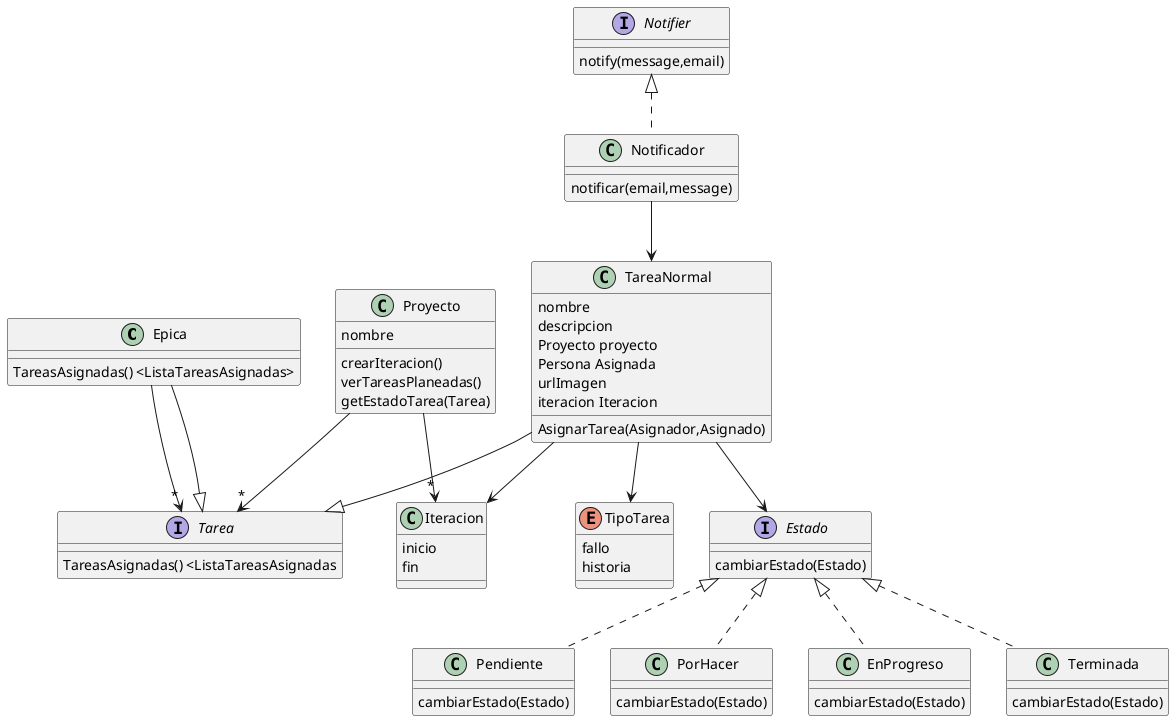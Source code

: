 @startuml
Epica -->"*" Tarea
Epica --|> Tarea
TareaNormal --|> Tarea

interface Tarea {
TareasAsignadas() <ListaTareasAsignadas
}

class Epica {

TareasAsignadas() <ListaTareasAsignadas>
}

class TareaNormal {
nombre
descripcion
Proyecto proyecto
Persona Asignada
urlImagen
iteracion Iteracion

AsignarTarea(Asignador,Asignado)
}
TareaNormal --> TipoTarea
enum TipoTarea{
fallo
historia
}


class Notificador implements Notifier{
notificar(email,message)
}


Notificador --> TareaNormal

interface Notifier {
notify(message,email)
}

class Proyecto {
nombre
crearIteracion()
verTareasPlaneadas()
getEstadoTarea(Tarea)
}
Proyecto -->"*" Tarea
Proyecto -->"*" Iteracion

class Iteracion {
inicio
fin
}

interface Estado {
cambiarEstado(Estado)
}

TareaNormal --> Estado

class Pendiente implements Estado  {
cambiarEstado(Estado)

}
class PorHacer implements Estado {
cambiarEstado(Estado)
}
class EnProgreso implements Estado {
cambiarEstado(Estado)
}
class Terminada  implements Estado{
cambiarEstado(Estado)
}

TareaNormal --> Iteracion

@enduml